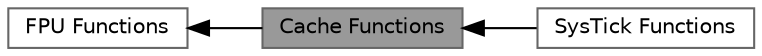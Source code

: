 digraph "Cache Functions"
{
 // LATEX_PDF_SIZE
  bgcolor="transparent";
  edge [fontname=Helvetica,fontsize=10,labelfontname=Helvetica,labelfontsize=10];
  node [fontname=Helvetica,fontsize=10,shape=box,height=0.2,width=0.4];
  rankdir=LR;
  Node1 [id="Node000001",label="Cache Functions",height=0.2,width=0.4,color="gray40", fillcolor="grey60", style="filled", fontcolor="black",tooltip="Functions that configure Instruction and Data cache."];
  Node2 [id="Node000002",label="FPU Functions",height=0.2,width=0.4,color="grey40", fillcolor="white", style="filled",URL="$group___c_m_s_i_s___core___fpu_functions.html",tooltip="Function that provides FPU type."];
  Node3 [id="Node000003",label="SysTick Functions",height=0.2,width=0.4,color="grey40", fillcolor="white", style="filled",URL="$group___c_m_s_i_s___core___sys_tick_functions.html",tooltip="Functions that configure the System."];
  Node2->Node1 [shape=plaintext, dir="back", style="solid"];
  Node1->Node3 [shape=plaintext, dir="back", style="solid"];
}
